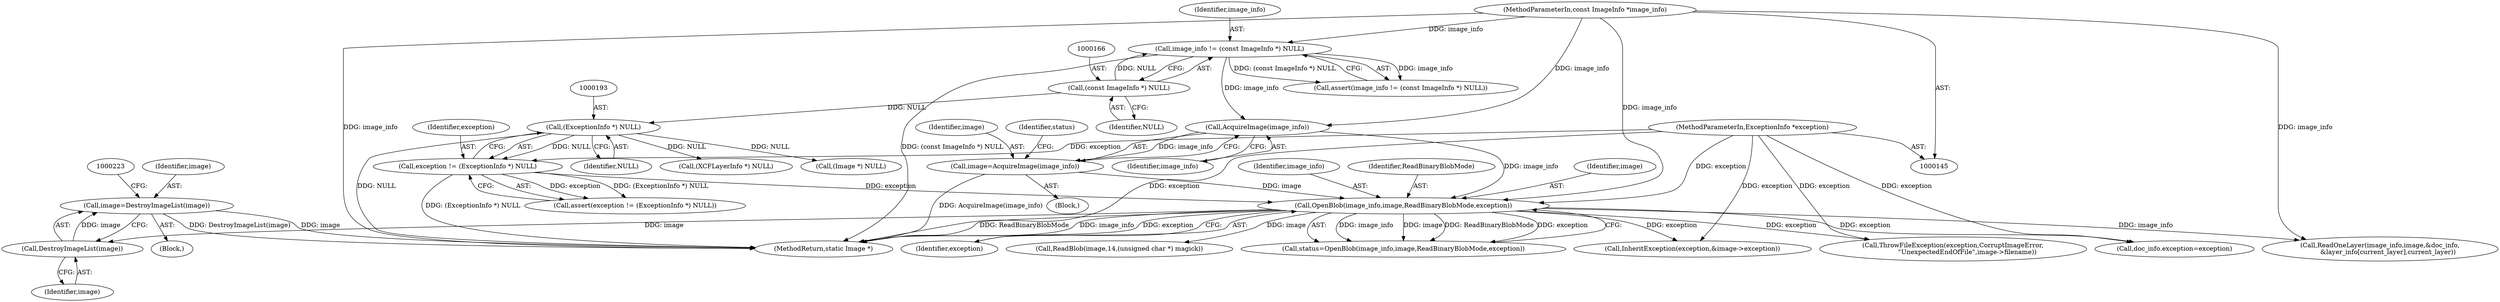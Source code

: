 digraph "0_ImageMagick_d31fec57e9dfb0516deead2053a856e3c71e9751@pointer" {
"1000217" [label="(Call,image=DestroyImageList(image))"];
"1000219" [label="(Call,DestroyImageList(image))"];
"1000207" [label="(Call,OpenBlob(image_info,image,ReadBinaryBlobMode,exception))"];
"1000203" [label="(Call,AcquireImage(image_info))"];
"1000163" [label="(Call,image_info != (const ImageInfo *) NULL)"];
"1000146" [label="(MethodParameterIn,const ImageInfo *image_info)"];
"1000165" [label="(Call,(const ImageInfo *) NULL)"];
"1000201" [label="(Call,image=AcquireImage(image_info))"];
"1000190" [label="(Call,exception != (ExceptionInfo *) NULL)"];
"1000147" [label="(MethodParameterIn,ExceptionInfo *exception)"];
"1000192" [label="(Call,(ExceptionInfo *) NULL)"];
"1000206" [label="(Identifier,status)"];
"1000189" [label="(Call,assert(exception != (ExceptionInfo *) NULL))"];
"1000220" [label="(Identifier,image)"];
"1000219" [label="(Call,DestroyImageList(image))"];
"1000204" [label="(Identifier,image_info)"];
"1000163" [label="(Call,image_info != (const ImageInfo *) NULL)"];
"1000167" [label="(Identifier,NULL)"];
"1000194" [label="(Identifier,NULL)"];
"1000205" [label="(Call,status=OpenBlob(image_info,image,ReadBinaryBlobMode,exception))"];
"1000207" [label="(Call,OpenBlob(image_info,image,ReadBinaryBlobMode,exception))"];
"1000999" [label="(MethodReturn,static Image *)"];
"1000191" [label="(Identifier,exception)"];
"1000190" [label="(Call,exception != (ExceptionInfo *) NULL)"];
"1000208" [label="(Identifier,image_info)"];
"1000147" [label="(MethodParameterIn,ExceptionInfo *exception)"];
"1000746" [label="(Call,(XCFLayerInfo *) NULL)"];
"1000257" [label="(Call,doc_info.exception=exception)"];
"1000211" [label="(Identifier,exception)"];
"1000345" [label="(Call,InheritException(exception,&image->exception))"];
"1000227" [label="(Call,ReadBlob(image,14,(unsigned char *) magick))"];
"1000216" [label="(Block,)"];
"1000165" [label="(Call,(const ImageInfo *) NULL)"];
"1000222" [label="(Call,(Image *) NULL)"];
"1000217" [label="(Call,image=DestroyImageList(image))"];
"1000192" [label="(Call,(ExceptionInfo *) NULL)"];
"1000210" [label="(Identifier,ReadBinaryBlobMode)"];
"1000218" [label="(Identifier,image)"];
"1000201" [label="(Call,image=AcquireImage(image_info))"];
"1000203" [label="(Call,AcquireImage(image_info))"];
"1000209" [label="(Identifier,image)"];
"1000148" [label="(Block,)"];
"1000202" [label="(Identifier,image)"];
"1000164" [label="(Identifier,image_info)"];
"1000162" [label="(Call,assert(image_info != (const ImageInfo *) NULL))"];
"1000146" [label="(MethodParameterIn,const ImageInfo *image_info)"];
"1000700" [label="(Call,ThrowFileException(exception,CorruptImageError,\n              \"UnexpectedEndOfFile\",image->filename))"];
"1000793" [label="(Call,ReadOneLayer(image_info,image,&doc_info,\n        &layer_info[current_layer],current_layer))"];
"1000217" -> "1000216"  [label="AST: "];
"1000217" -> "1000219"  [label="CFG: "];
"1000218" -> "1000217"  [label="AST: "];
"1000219" -> "1000217"  [label="AST: "];
"1000223" -> "1000217"  [label="CFG: "];
"1000217" -> "1000999"  [label="DDG: DestroyImageList(image)"];
"1000217" -> "1000999"  [label="DDG: image"];
"1000219" -> "1000217"  [label="DDG: image"];
"1000219" -> "1000220"  [label="CFG: "];
"1000220" -> "1000219"  [label="AST: "];
"1000207" -> "1000219"  [label="DDG: image"];
"1000207" -> "1000205"  [label="AST: "];
"1000207" -> "1000211"  [label="CFG: "];
"1000208" -> "1000207"  [label="AST: "];
"1000209" -> "1000207"  [label="AST: "];
"1000210" -> "1000207"  [label="AST: "];
"1000211" -> "1000207"  [label="AST: "];
"1000205" -> "1000207"  [label="CFG: "];
"1000207" -> "1000999"  [label="DDG: ReadBinaryBlobMode"];
"1000207" -> "1000999"  [label="DDG: image_info"];
"1000207" -> "1000999"  [label="DDG: exception"];
"1000207" -> "1000205"  [label="DDG: image_info"];
"1000207" -> "1000205"  [label="DDG: image"];
"1000207" -> "1000205"  [label="DDG: ReadBinaryBlobMode"];
"1000207" -> "1000205"  [label="DDG: exception"];
"1000203" -> "1000207"  [label="DDG: image_info"];
"1000146" -> "1000207"  [label="DDG: image_info"];
"1000201" -> "1000207"  [label="DDG: image"];
"1000190" -> "1000207"  [label="DDG: exception"];
"1000147" -> "1000207"  [label="DDG: exception"];
"1000207" -> "1000227"  [label="DDG: image"];
"1000207" -> "1000257"  [label="DDG: exception"];
"1000207" -> "1000345"  [label="DDG: exception"];
"1000207" -> "1000700"  [label="DDG: exception"];
"1000207" -> "1000793"  [label="DDG: image_info"];
"1000203" -> "1000201"  [label="AST: "];
"1000203" -> "1000204"  [label="CFG: "];
"1000204" -> "1000203"  [label="AST: "];
"1000201" -> "1000203"  [label="CFG: "];
"1000203" -> "1000201"  [label="DDG: image_info"];
"1000163" -> "1000203"  [label="DDG: image_info"];
"1000146" -> "1000203"  [label="DDG: image_info"];
"1000163" -> "1000162"  [label="AST: "];
"1000163" -> "1000165"  [label="CFG: "];
"1000164" -> "1000163"  [label="AST: "];
"1000165" -> "1000163"  [label="AST: "];
"1000162" -> "1000163"  [label="CFG: "];
"1000163" -> "1000999"  [label="DDG: (const ImageInfo *) NULL"];
"1000163" -> "1000162"  [label="DDG: image_info"];
"1000163" -> "1000162"  [label="DDG: (const ImageInfo *) NULL"];
"1000146" -> "1000163"  [label="DDG: image_info"];
"1000165" -> "1000163"  [label="DDG: NULL"];
"1000146" -> "1000145"  [label="AST: "];
"1000146" -> "1000999"  [label="DDG: image_info"];
"1000146" -> "1000793"  [label="DDG: image_info"];
"1000165" -> "1000167"  [label="CFG: "];
"1000166" -> "1000165"  [label="AST: "];
"1000167" -> "1000165"  [label="AST: "];
"1000165" -> "1000192"  [label="DDG: NULL"];
"1000201" -> "1000148"  [label="AST: "];
"1000202" -> "1000201"  [label="AST: "];
"1000206" -> "1000201"  [label="CFG: "];
"1000201" -> "1000999"  [label="DDG: AcquireImage(image_info)"];
"1000190" -> "1000189"  [label="AST: "];
"1000190" -> "1000192"  [label="CFG: "];
"1000191" -> "1000190"  [label="AST: "];
"1000192" -> "1000190"  [label="AST: "];
"1000189" -> "1000190"  [label="CFG: "];
"1000190" -> "1000999"  [label="DDG: (ExceptionInfo *) NULL"];
"1000190" -> "1000189"  [label="DDG: exception"];
"1000190" -> "1000189"  [label="DDG: (ExceptionInfo *) NULL"];
"1000147" -> "1000190"  [label="DDG: exception"];
"1000192" -> "1000190"  [label="DDG: NULL"];
"1000147" -> "1000145"  [label="AST: "];
"1000147" -> "1000999"  [label="DDG: exception"];
"1000147" -> "1000257"  [label="DDG: exception"];
"1000147" -> "1000345"  [label="DDG: exception"];
"1000147" -> "1000700"  [label="DDG: exception"];
"1000192" -> "1000194"  [label="CFG: "];
"1000193" -> "1000192"  [label="AST: "];
"1000194" -> "1000192"  [label="AST: "];
"1000192" -> "1000999"  [label="DDG: NULL"];
"1000192" -> "1000222"  [label="DDG: NULL"];
"1000192" -> "1000746"  [label="DDG: NULL"];
}
